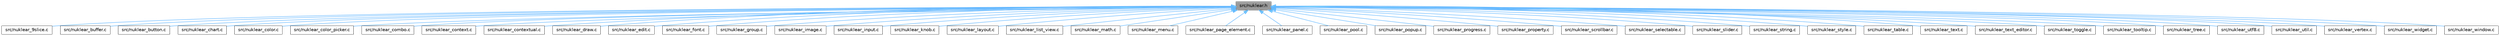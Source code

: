 digraph "src/nuklear.h"
{
 // LATEX_PDF_SIZE
  bgcolor="transparent";
  edge [fontname=Helvetica,fontsize=10,labelfontname=Helvetica,labelfontsize=10];
  node [fontname=Helvetica,fontsize=10,shape=box,height=0.2,width=0.4];
  Node1 [id="Node000001",label="src/nuklear.h",height=0.2,width=0.4,color="gray40", fillcolor="grey60", style="filled", fontcolor="black",tooltip="main API and documentation file"];
  Node1 -> Node2 [id="edge1_Node000001_Node000002",dir="back",color="steelblue1",style="solid",tooltip=" "];
  Node2 [id="Node000002",label="src/nuklear_9slice.c",height=0.2,width=0.4,color="grey40", fillcolor="white", style="filled",URL="$nuklear__9slice_8c_source.html",tooltip=" "];
  Node1 -> Node3 [id="edge2_Node000001_Node000003",dir="back",color="steelblue1",style="solid",tooltip=" "];
  Node3 [id="Node000003",label="src/nuklear_buffer.c",height=0.2,width=0.4,color="grey40", fillcolor="white", style="filled",URL="$nuklear__buffer_8c_source.html",tooltip=" "];
  Node1 -> Node4 [id="edge3_Node000001_Node000004",dir="back",color="steelblue1",style="solid",tooltip=" "];
  Node4 [id="Node000004",label="src/nuklear_button.c",height=0.2,width=0.4,color="grey40", fillcolor="white", style="filled",URL="$nuklear__button_8c_source.html",tooltip=" "];
  Node1 -> Node5 [id="edge4_Node000001_Node000005",dir="back",color="steelblue1",style="solid",tooltip=" "];
  Node5 [id="Node000005",label="src/nuklear_chart.c",height=0.2,width=0.4,color="grey40", fillcolor="white", style="filled",URL="$nuklear__chart_8c_source.html",tooltip=" "];
  Node1 -> Node6 [id="edge5_Node000001_Node000006",dir="back",color="steelblue1",style="solid",tooltip=" "];
  Node6 [id="Node000006",label="src/nuklear_color.c",height=0.2,width=0.4,color="grey40", fillcolor="white", style="filled",URL="$nuklear__color_8c_source.html",tooltip=" "];
  Node1 -> Node7 [id="edge6_Node000001_Node000007",dir="back",color="steelblue1",style="solid",tooltip=" "];
  Node7 [id="Node000007",label="src/nuklear_color_picker.c",height=0.2,width=0.4,color="grey40", fillcolor="white", style="filled",URL="$nuklear__color__picker_8c_source.html",tooltip=" "];
  Node1 -> Node8 [id="edge7_Node000001_Node000008",dir="back",color="steelblue1",style="solid",tooltip=" "];
  Node8 [id="Node000008",label="src/nuklear_combo.c",height=0.2,width=0.4,color="grey40", fillcolor="white", style="filled",URL="$nuklear__combo_8c_source.html",tooltip=" "];
  Node1 -> Node9 [id="edge8_Node000001_Node000009",dir="back",color="steelblue1",style="solid",tooltip=" "];
  Node9 [id="Node000009",label="src/nuklear_context.c",height=0.2,width=0.4,color="grey40", fillcolor="white", style="filled",URL="$nuklear__context_8c_source.html",tooltip=" "];
  Node1 -> Node10 [id="edge9_Node000001_Node000010",dir="back",color="steelblue1",style="solid",tooltip=" "];
  Node10 [id="Node000010",label="src/nuklear_contextual.c",height=0.2,width=0.4,color="grey40", fillcolor="white", style="filled",URL="$nuklear__contextual_8c_source.html",tooltip=" "];
  Node1 -> Node11 [id="edge10_Node000001_Node000011",dir="back",color="steelblue1",style="solid",tooltip=" "];
  Node11 [id="Node000011",label="src/nuklear_draw.c",height=0.2,width=0.4,color="grey40", fillcolor="white", style="filled",URL="$nuklear__draw_8c_source.html",tooltip=" "];
  Node1 -> Node12 [id="edge11_Node000001_Node000012",dir="back",color="steelblue1",style="solid",tooltip=" "];
  Node12 [id="Node000012",label="src/nuklear_edit.c",height=0.2,width=0.4,color="grey40", fillcolor="white", style="filled",URL="$nuklear__edit_8c_source.html",tooltip=" "];
  Node1 -> Node13 [id="edge12_Node000001_Node000013",dir="back",color="steelblue1",style="solid",tooltip=" "];
  Node13 [id="Node000013",label="src/nuklear_font.c",height=0.2,width=0.4,color="grey40", fillcolor="white", style="filled",URL="$nuklear__font_8c_source.html",tooltip=" "];
  Node1 -> Node14 [id="edge13_Node000001_Node000014",dir="back",color="steelblue1",style="solid",tooltip=" "];
  Node14 [id="Node000014",label="src/nuklear_group.c",height=0.2,width=0.4,color="grey40", fillcolor="white", style="filled",URL="$nuklear__group_8c_source.html",tooltip=" "];
  Node1 -> Node15 [id="edge14_Node000001_Node000015",dir="back",color="steelblue1",style="solid",tooltip=" "];
  Node15 [id="Node000015",label="src/nuklear_image.c",height=0.2,width=0.4,color="grey40", fillcolor="white", style="filled",URL="$nuklear__image_8c_source.html",tooltip=" "];
  Node1 -> Node16 [id="edge15_Node000001_Node000016",dir="back",color="steelblue1",style="solid",tooltip=" "];
  Node16 [id="Node000016",label="src/nuklear_input.c",height=0.2,width=0.4,color="grey40", fillcolor="white", style="filled",URL="$nuklear__input_8c_source.html",tooltip=" "];
  Node1 -> Node17 [id="edge16_Node000001_Node000017",dir="back",color="steelblue1",style="solid",tooltip=" "];
  Node17 [id="Node000017",label="src/nuklear_knob.c",height=0.2,width=0.4,color="grey40", fillcolor="white", style="filled",URL="$nuklear__knob_8c_source.html",tooltip=" "];
  Node1 -> Node18 [id="edge17_Node000001_Node000018",dir="back",color="steelblue1",style="solid",tooltip=" "];
  Node18 [id="Node000018",label="src/nuklear_layout.c",height=0.2,width=0.4,color="grey40", fillcolor="white", style="filled",URL="$nuklear__layout_8c_source.html",tooltip=" "];
  Node1 -> Node19 [id="edge18_Node000001_Node000019",dir="back",color="steelblue1",style="solid",tooltip=" "];
  Node19 [id="Node000019",label="src/nuklear_list_view.c",height=0.2,width=0.4,color="grey40", fillcolor="white", style="filled",URL="$nuklear__list__view_8c_source.html",tooltip=" "];
  Node1 -> Node20 [id="edge19_Node000001_Node000020",dir="back",color="steelblue1",style="solid",tooltip=" "];
  Node20 [id="Node000020",label="src/nuklear_math.c",height=0.2,width=0.4,color="grey40", fillcolor="white", style="filled",URL="$nuklear__math_8c_source.html",tooltip=" "];
  Node1 -> Node21 [id="edge20_Node000001_Node000021",dir="back",color="steelblue1",style="solid",tooltip=" "];
  Node21 [id="Node000021",label="src/nuklear_menu.c",height=0.2,width=0.4,color="grey40", fillcolor="white", style="filled",URL="$nuklear__menu_8c_source.html",tooltip=" "];
  Node1 -> Node22 [id="edge21_Node000001_Node000022",dir="back",color="steelblue1",style="solid",tooltip=" "];
  Node22 [id="Node000022",label="src/nuklear_page_element.c",height=0.2,width=0.4,color="grey40", fillcolor="white", style="filled",URL="$nuklear__page__element_8c_source.html",tooltip=" "];
  Node1 -> Node23 [id="edge22_Node000001_Node000023",dir="back",color="steelblue1",style="solid",tooltip=" "];
  Node23 [id="Node000023",label="src/nuklear_panel.c",height=0.2,width=0.4,color="grey40", fillcolor="white", style="filled",URL="$nuklear__panel_8c_source.html",tooltip=" "];
  Node1 -> Node24 [id="edge23_Node000001_Node000024",dir="back",color="steelblue1",style="solid",tooltip=" "];
  Node24 [id="Node000024",label="src/nuklear_pool.c",height=0.2,width=0.4,color="grey40", fillcolor="white", style="filled",URL="$nuklear__pool_8c_source.html",tooltip=" "];
  Node1 -> Node25 [id="edge24_Node000001_Node000025",dir="back",color="steelblue1",style="solid",tooltip=" "];
  Node25 [id="Node000025",label="src/nuklear_popup.c",height=0.2,width=0.4,color="grey40", fillcolor="white", style="filled",URL="$nuklear__popup_8c_source.html",tooltip=" "];
  Node1 -> Node26 [id="edge25_Node000001_Node000026",dir="back",color="steelblue1",style="solid",tooltip=" "];
  Node26 [id="Node000026",label="src/nuklear_progress.c",height=0.2,width=0.4,color="grey40", fillcolor="white", style="filled",URL="$nuklear__progress_8c_source.html",tooltip=" "];
  Node1 -> Node27 [id="edge26_Node000001_Node000027",dir="back",color="steelblue1",style="solid",tooltip=" "];
  Node27 [id="Node000027",label="src/nuklear_property.c",height=0.2,width=0.4,color="grey40", fillcolor="white", style="filled",URL="$nuklear__property_8c_source.html",tooltip=" "];
  Node1 -> Node28 [id="edge27_Node000001_Node000028",dir="back",color="steelblue1",style="solid",tooltip=" "];
  Node28 [id="Node000028",label="src/nuklear_scrollbar.c",height=0.2,width=0.4,color="grey40", fillcolor="white", style="filled",URL="$nuklear__scrollbar_8c_source.html",tooltip=" "];
  Node1 -> Node29 [id="edge28_Node000001_Node000029",dir="back",color="steelblue1",style="solid",tooltip=" "];
  Node29 [id="Node000029",label="src/nuklear_selectable.c",height=0.2,width=0.4,color="grey40", fillcolor="white", style="filled",URL="$nuklear__selectable_8c_source.html",tooltip=" "];
  Node1 -> Node30 [id="edge29_Node000001_Node000030",dir="back",color="steelblue1",style="solid",tooltip=" "];
  Node30 [id="Node000030",label="src/nuklear_slider.c",height=0.2,width=0.4,color="grey40", fillcolor="white", style="filled",URL="$nuklear__slider_8c_source.html",tooltip=" "];
  Node1 -> Node31 [id="edge30_Node000001_Node000031",dir="back",color="steelblue1",style="solid",tooltip=" "];
  Node31 [id="Node000031",label="src/nuklear_string.c",height=0.2,width=0.4,color="grey40", fillcolor="white", style="filled",URL="$nuklear__string_8c_source.html",tooltip=" "];
  Node1 -> Node32 [id="edge31_Node000001_Node000032",dir="back",color="steelblue1",style="solid",tooltip=" "];
  Node32 [id="Node000032",label="src/nuklear_style.c",height=0.2,width=0.4,color="grey40", fillcolor="white", style="filled",URL="$nuklear__style_8c_source.html",tooltip=" "];
  Node1 -> Node33 [id="edge32_Node000001_Node000033",dir="back",color="steelblue1",style="solid",tooltip=" "];
  Node33 [id="Node000033",label="src/nuklear_table.c",height=0.2,width=0.4,color="grey40", fillcolor="white", style="filled",URL="$nuklear__table_8c_source.html",tooltip=" "];
  Node1 -> Node34 [id="edge33_Node000001_Node000034",dir="back",color="steelblue1",style="solid",tooltip=" "];
  Node34 [id="Node000034",label="src/nuklear_text.c",height=0.2,width=0.4,color="grey40", fillcolor="white", style="filled",URL="$nuklear__text_8c_source.html",tooltip=" "];
  Node1 -> Node35 [id="edge34_Node000001_Node000035",dir="back",color="steelblue1",style="solid",tooltip=" "];
  Node35 [id="Node000035",label="src/nuklear_text_editor.c",height=0.2,width=0.4,color="grey40", fillcolor="white", style="filled",URL="$nuklear__text__editor_8c_source.html",tooltip=" "];
  Node1 -> Node36 [id="edge35_Node000001_Node000036",dir="back",color="steelblue1",style="solid",tooltip=" "];
  Node36 [id="Node000036",label="src/nuklear_toggle.c",height=0.2,width=0.4,color="grey40", fillcolor="white", style="filled",URL="$nuklear__toggle_8c_source.html",tooltip=" "];
  Node1 -> Node37 [id="edge36_Node000001_Node000037",dir="back",color="steelblue1",style="solid",tooltip=" "];
  Node37 [id="Node000037",label="src/nuklear_tooltip.c",height=0.2,width=0.4,color="grey40", fillcolor="white", style="filled",URL="$nuklear__tooltip_8c_source.html",tooltip=" "];
  Node1 -> Node38 [id="edge37_Node000001_Node000038",dir="back",color="steelblue1",style="solid",tooltip=" "];
  Node38 [id="Node000038",label="src/nuklear_tree.c",height=0.2,width=0.4,color="grey40", fillcolor="white", style="filled",URL="$nuklear__tree_8c_source.html",tooltip=" "];
  Node1 -> Node39 [id="edge38_Node000001_Node000039",dir="back",color="steelblue1",style="solid",tooltip=" "];
  Node39 [id="Node000039",label="src/nuklear_utf8.c",height=0.2,width=0.4,color="grey40", fillcolor="white", style="filled",URL="$nuklear__utf8_8c_source.html",tooltip=" "];
  Node1 -> Node40 [id="edge39_Node000001_Node000040",dir="back",color="steelblue1",style="solid",tooltip=" "];
  Node40 [id="Node000040",label="src/nuklear_util.c",height=0.2,width=0.4,color="grey40", fillcolor="white", style="filled",URL="$nuklear__util_8c_source.html",tooltip=" "];
  Node1 -> Node41 [id="edge40_Node000001_Node000041",dir="back",color="steelblue1",style="solid",tooltip=" "];
  Node41 [id="Node000041",label="src/nuklear_vertex.c",height=0.2,width=0.4,color="grey40", fillcolor="white", style="filled",URL="$nuklear__vertex_8c_source.html",tooltip=" "];
  Node1 -> Node42 [id="edge41_Node000001_Node000042",dir="back",color="steelblue1",style="solid",tooltip=" "];
  Node42 [id="Node000042",label="src/nuklear_widget.c",height=0.2,width=0.4,color="grey40", fillcolor="white", style="filled",URL="$nuklear__widget_8c_source.html",tooltip=" "];
  Node1 -> Node43 [id="edge42_Node000001_Node000043",dir="back",color="steelblue1",style="solid",tooltip=" "];
  Node43 [id="Node000043",label="src/nuklear_window.c",height=0.2,width=0.4,color="grey40", fillcolor="white", style="filled",URL="$nuklear__window_8c_source.html",tooltip=" "];
}
